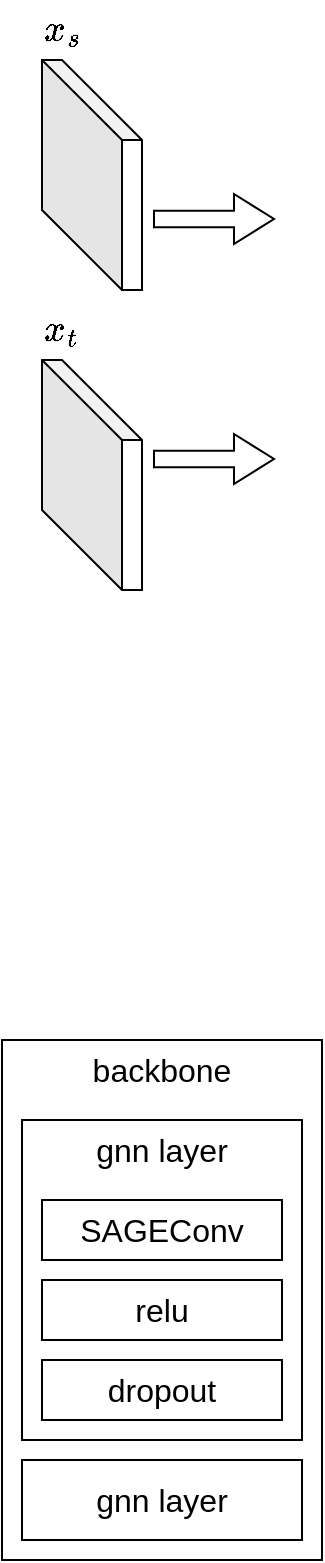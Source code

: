 <mxfile version="20.6.0" type="github">
  <diagram id="PrPMWTKknmVzqEdROyOC" name="第 1 页">
    <mxGraphModel dx="1209" dy="729" grid="1" gridSize="10" guides="1" tooltips="1" connect="1" arrows="1" fold="1" page="1" pageScale="1" pageWidth="827" pageHeight="1169" math="1" shadow="0">
      <root>
        <mxCell id="0" />
        <mxCell id="1" parent="0" />
        <mxCell id="gVNOACa7D2izH39yQ2hB-10" value="" style="group" vertex="1" connectable="0" parent="1">
          <mxGeometry x="100" y="570" width="160" height="260" as="geometry" />
        </mxCell>
        <mxCell id="gVNOACa7D2izH39yQ2hB-8" value="" style="rounded=0;whiteSpace=wrap;html=1;shadow=0;fontSize=16;" vertex="1" parent="gVNOACa7D2izH39yQ2hB-10">
          <mxGeometry width="160" height="260" as="geometry" />
        </mxCell>
        <mxCell id="gVNOACa7D2izH39yQ2hB-5" value="" style="rounded=0;whiteSpace=wrap;html=1;shadow=0;fontSize=16;" vertex="1" parent="gVNOACa7D2izH39yQ2hB-10">
          <mxGeometry x="10" y="40" width="140" height="160" as="geometry" />
        </mxCell>
        <mxCell id="gVNOACa7D2izH39yQ2hB-1" value="&lt;font style=&quot;font-size: 16px;&quot;&gt;SAGEConv&lt;/font&gt;" style="rounded=0;whiteSpace=wrap;html=1;" vertex="1" parent="gVNOACa7D2izH39yQ2hB-10">
          <mxGeometry x="20" y="80" width="120" height="30" as="geometry" />
        </mxCell>
        <mxCell id="gVNOACa7D2izH39yQ2hB-2" value="&lt;font style=&quot;font-size: 16px;&quot;&gt;relu&lt;/font&gt;" style="rounded=0;whiteSpace=wrap;html=1;" vertex="1" parent="gVNOACa7D2izH39yQ2hB-10">
          <mxGeometry x="20" y="120" width="120" height="30" as="geometry" />
        </mxCell>
        <mxCell id="gVNOACa7D2izH39yQ2hB-3" value="&lt;font style=&quot;font-size: 16px;&quot;&gt;dropout&lt;/font&gt;" style="rounded=0;whiteSpace=wrap;html=1;" vertex="1" parent="gVNOACa7D2izH39yQ2hB-10">
          <mxGeometry x="20" y="160" width="120" height="30" as="geometry" />
        </mxCell>
        <mxCell id="gVNOACa7D2izH39yQ2hB-6" value="gnn layer" style="text;html=1;strokeColor=none;fillColor=none;align=center;verticalAlign=middle;whiteSpace=wrap;rounded=0;shadow=0;fontSize=16;" vertex="1" parent="gVNOACa7D2izH39yQ2hB-10">
          <mxGeometry x="25" y="40" width="110" height="30" as="geometry" />
        </mxCell>
        <mxCell id="gVNOACa7D2izH39yQ2hB-7" value="gnn layer" style="rounded=0;whiteSpace=wrap;html=1;shadow=0;fontSize=16;" vertex="1" parent="gVNOACa7D2izH39yQ2hB-10">
          <mxGeometry x="10" y="210" width="140" height="40" as="geometry" />
        </mxCell>
        <mxCell id="gVNOACa7D2izH39yQ2hB-9" value="backbone" style="text;html=1;strokeColor=none;fillColor=none;align=center;verticalAlign=middle;whiteSpace=wrap;rounded=0;shadow=0;fontSize=16;" vertex="1" parent="gVNOACa7D2izH39yQ2hB-10">
          <mxGeometry x="35" width="90" height="30" as="geometry" />
        </mxCell>
        <mxCell id="gVNOACa7D2izH39yQ2hB-18" value="" style="shape=cube;whiteSpace=wrap;html=1;boundedLbl=1;backgroundOutline=1;darkOpacity=0.05;darkOpacity2=0.1;shadow=0;fontSize=16;size=40;direction=east;" vertex="1" parent="1">
          <mxGeometry x="120" y="80" width="50" height="115" as="geometry" />
        </mxCell>
        <mxCell id="gVNOACa7D2izH39yQ2hB-23" value="$$x_s$$" style="text;html=1;strokeColor=none;fillColor=none;align=center;verticalAlign=middle;whiteSpace=wrap;rounded=0;shadow=0;fontSize=16;" vertex="1" parent="1">
          <mxGeometry x="100" y="50" width="60" height="30" as="geometry" />
        </mxCell>
        <mxCell id="gVNOACa7D2izH39yQ2hB-24" value="" style="shape=cube;whiteSpace=wrap;html=1;boundedLbl=1;backgroundOutline=1;darkOpacity=0.05;darkOpacity2=0.1;shadow=0;fontSize=16;size=40;direction=east;" vertex="1" parent="1">
          <mxGeometry x="120" y="230" width="50" height="115" as="geometry" />
        </mxCell>
        <mxCell id="gVNOACa7D2izH39yQ2hB-25" value="$$x_t$$" style="text;html=1;strokeColor=none;fillColor=none;align=center;verticalAlign=middle;whiteSpace=wrap;rounded=0;shadow=0;fontSize=16;" vertex="1" parent="1">
          <mxGeometry x="100" y="200" width="60" height="30" as="geometry" />
        </mxCell>
        <mxCell id="gVNOACa7D2izH39yQ2hB-28" value="" style="html=1;shadow=0;dashed=0;align=center;verticalAlign=middle;shape=mxgraph.arrows2.arrow;dy=0.67;dx=20;notch=0;fontSize=16;" vertex="1" parent="1">
          <mxGeometry x="176" y="147" width="60" height="25" as="geometry" />
        </mxCell>
        <mxCell id="gVNOACa7D2izH39yQ2hB-32" value="" style="html=1;shadow=0;dashed=0;align=center;verticalAlign=middle;shape=mxgraph.arrows2.arrow;dy=0.67;dx=20;notch=0;fontSize=16;" vertex="1" parent="1">
          <mxGeometry x="176" y="267" width="60" height="25" as="geometry" />
        </mxCell>
      </root>
    </mxGraphModel>
  </diagram>
</mxfile>
